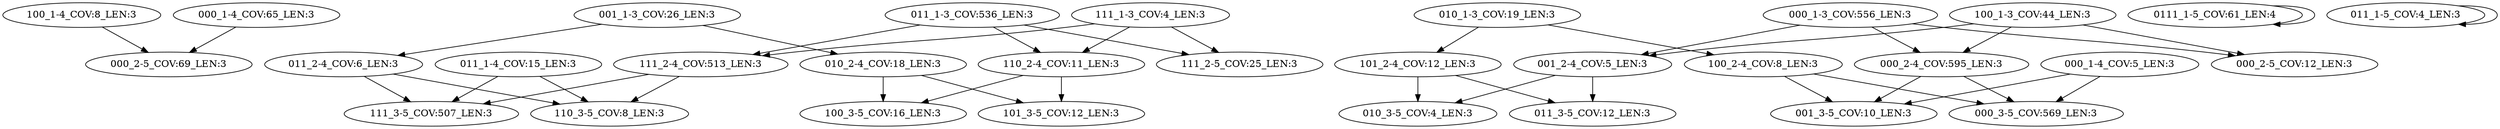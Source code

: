 digraph G {
    "100_1-4_COV:8_LEN:3" -> "000_2-5_COV:69_LEN:3";
    "011_2-4_COV:6_LEN:3" -> "110_3-5_COV:8_LEN:3";
    "011_2-4_COV:6_LEN:3" -> "111_3-5_COV:507_LEN:3";
    "001_2-4_COV:5_LEN:3" -> "011_3-5_COV:12_LEN:3";
    "001_2-4_COV:5_LEN:3" -> "010_3-5_COV:4_LEN:3";
    "100_2-4_COV:8_LEN:3" -> "000_3-5_COV:569_LEN:3";
    "100_2-4_COV:8_LEN:3" -> "001_3-5_COV:10_LEN:3";
    "011_1-3_COV:536_LEN:3" -> "111_2-5_COV:25_LEN:3";
    "011_1-3_COV:536_LEN:3" -> "110_2-4_COV:11_LEN:3";
    "011_1-3_COV:536_LEN:3" -> "111_2-4_COV:513_LEN:3";
    "0111_1-5_COV:61_LEN:4" -> "0111_1-5_COV:61_LEN:4";
    "001_1-3_COV:26_LEN:3" -> "011_2-4_COV:6_LEN:3";
    "001_1-3_COV:26_LEN:3" -> "010_2-4_COV:18_LEN:3";
    "000_1-4_COV:65_LEN:3" -> "000_2-5_COV:69_LEN:3";
    "000_2-4_COV:595_LEN:3" -> "000_3-5_COV:569_LEN:3";
    "000_2-4_COV:595_LEN:3" -> "001_3-5_COV:10_LEN:3";
    "011_1-5_COV:4_LEN:3" -> "011_1-5_COV:4_LEN:3";
    "110_2-4_COV:11_LEN:3" -> "101_3-5_COV:12_LEN:3";
    "110_2-4_COV:11_LEN:3" -> "100_3-5_COV:16_LEN:3";
    "000_1-3_COV:556_LEN:3" -> "001_2-4_COV:5_LEN:3";
    "000_1-3_COV:556_LEN:3" -> "000_2-4_COV:595_LEN:3";
    "000_1-3_COV:556_LEN:3" -> "000_2-5_COV:12_LEN:3";
    "000_1-4_COV:5_LEN:3" -> "000_3-5_COV:569_LEN:3";
    "000_1-4_COV:5_LEN:3" -> "001_3-5_COV:10_LEN:3";
    "010_2-4_COV:18_LEN:3" -> "101_3-5_COV:12_LEN:3";
    "010_2-4_COV:18_LEN:3" -> "100_3-5_COV:16_LEN:3";
    "101_2-4_COV:12_LEN:3" -> "011_3-5_COV:12_LEN:3";
    "101_2-4_COV:12_LEN:3" -> "010_3-5_COV:4_LEN:3";
    "111_1-3_COV:4_LEN:3" -> "111_2-5_COV:25_LEN:3";
    "111_1-3_COV:4_LEN:3" -> "110_2-4_COV:11_LEN:3";
    "111_1-3_COV:4_LEN:3" -> "111_2-4_COV:513_LEN:3";
    "100_1-3_COV:44_LEN:3" -> "001_2-4_COV:5_LEN:3";
    "100_1-3_COV:44_LEN:3" -> "000_2-4_COV:595_LEN:3";
    "100_1-3_COV:44_LEN:3" -> "000_2-5_COV:12_LEN:3";
    "010_1-3_COV:19_LEN:3" -> "100_2-4_COV:8_LEN:3";
    "010_1-3_COV:19_LEN:3" -> "101_2-4_COV:12_LEN:3";
    "111_2-4_COV:513_LEN:3" -> "110_3-5_COV:8_LEN:3";
    "111_2-4_COV:513_LEN:3" -> "111_3-5_COV:507_LEN:3";
    "011_1-4_COV:15_LEN:3" -> "110_3-5_COV:8_LEN:3";
    "011_1-4_COV:15_LEN:3" -> "111_3-5_COV:507_LEN:3";
}

